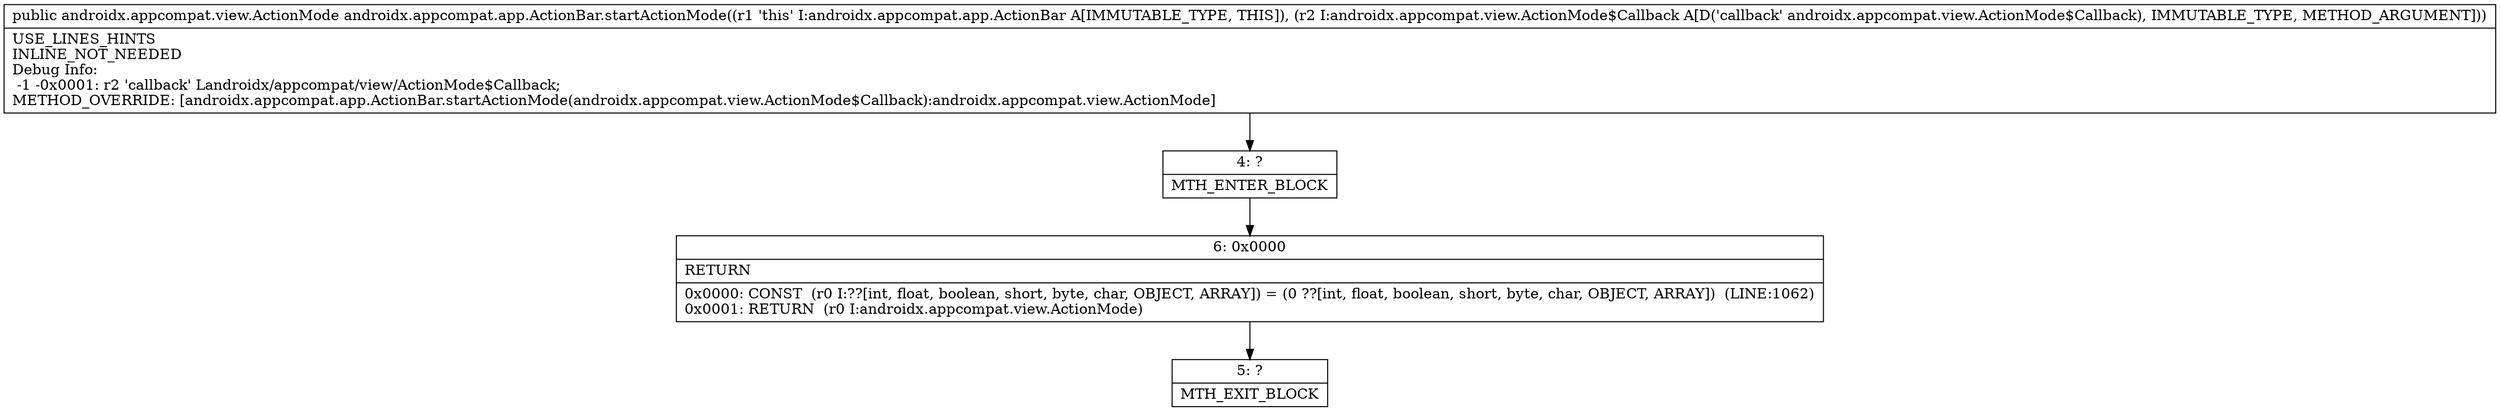 digraph "CFG forandroidx.appcompat.app.ActionBar.startActionMode(Landroidx\/appcompat\/view\/ActionMode$Callback;)Landroidx\/appcompat\/view\/ActionMode;" {
Node_4 [shape=record,label="{4\:\ ?|MTH_ENTER_BLOCK\l}"];
Node_6 [shape=record,label="{6\:\ 0x0000|RETURN\l|0x0000: CONST  (r0 I:??[int, float, boolean, short, byte, char, OBJECT, ARRAY]) = (0 ??[int, float, boolean, short, byte, char, OBJECT, ARRAY])  (LINE:1062)\l0x0001: RETURN  (r0 I:androidx.appcompat.view.ActionMode) \l}"];
Node_5 [shape=record,label="{5\:\ ?|MTH_EXIT_BLOCK\l}"];
MethodNode[shape=record,label="{public androidx.appcompat.view.ActionMode androidx.appcompat.app.ActionBar.startActionMode((r1 'this' I:androidx.appcompat.app.ActionBar A[IMMUTABLE_TYPE, THIS]), (r2 I:androidx.appcompat.view.ActionMode$Callback A[D('callback' androidx.appcompat.view.ActionMode$Callback), IMMUTABLE_TYPE, METHOD_ARGUMENT]))  | USE_LINES_HINTS\lINLINE_NOT_NEEDED\lDebug Info:\l  \-1 \-0x0001: r2 'callback' Landroidx\/appcompat\/view\/ActionMode$Callback;\lMETHOD_OVERRIDE: [androidx.appcompat.app.ActionBar.startActionMode(androidx.appcompat.view.ActionMode$Callback):androidx.appcompat.view.ActionMode]\l}"];
MethodNode -> Node_4;Node_4 -> Node_6;
Node_6 -> Node_5;
}

